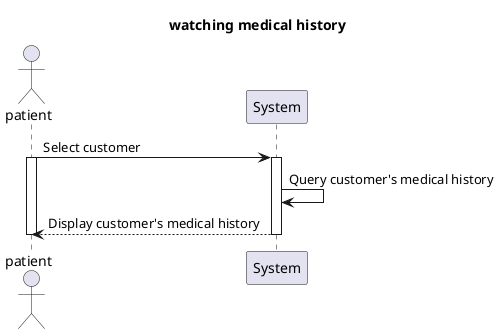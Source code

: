 @startuml
Title watching medical history

actor patient
participant System

patient -> System: Select customer
activate patient
activate System
System -> System: Query customer's medical history
System --> patient: Display customer's medical history
deactivate System
deactivate patient
@enduml
